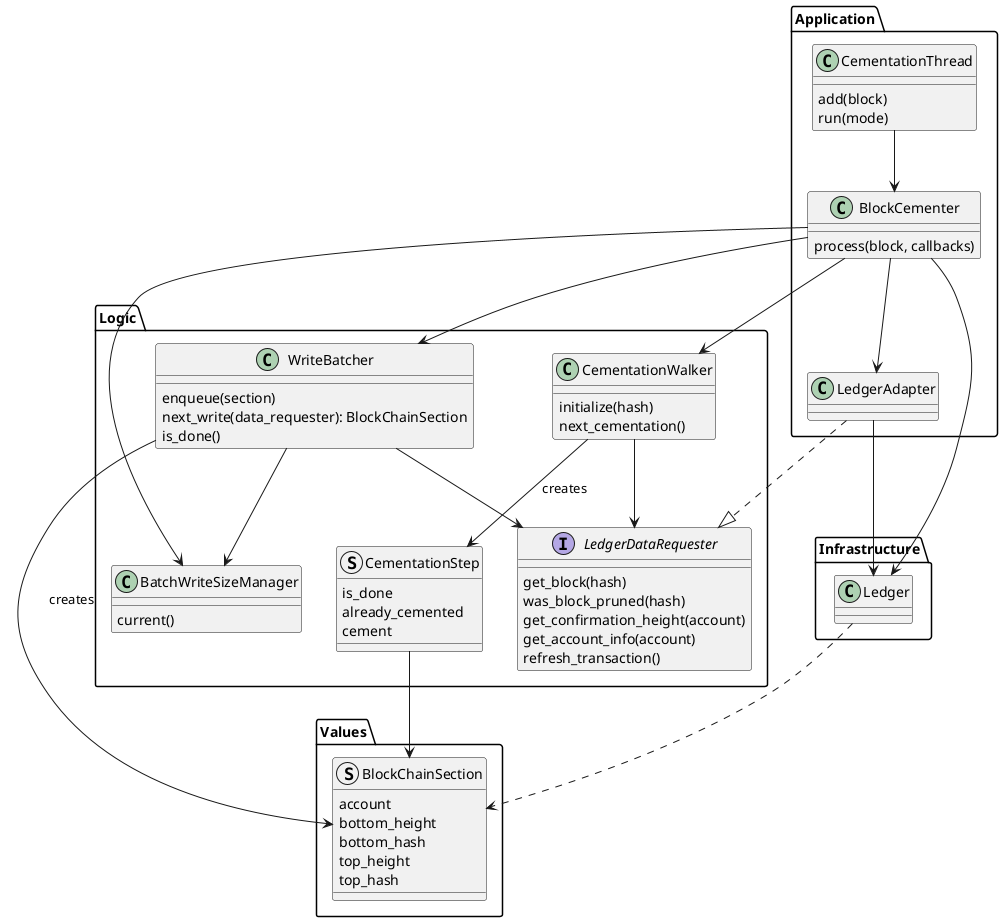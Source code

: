 @startuml "Confirmation Height"

package "Infrastructure" {
    class Ledger
}

package "Logic"{

    class WriteBatcher {
        enqueue(section)
        next_write(data_requester): BlockChainSection
        is_done()
    }

    class BatchWriteSizeManager {
        current()
    }

    interface LedgerDataRequester{
        get_block(hash)
        was_block_pruned(hash)
        get_confirmation_height(account)
        get_account_info(account)
        refresh_transaction()
    }

    struct CementationStep{
        is_done
        already_cemented
        cement
    }

    class CementationWalker{
        initialize(hash)
        next_cementation()
    }

}

package "Values"{
    struct BlockChainSection{
        account
        bottom_height
        bottom_hash
        top_height
        top_hash
    }
}

package "Application"{
    class CementationThread{
        add(block)
        run(mode)
    }

    class BlockCementer{
        process(block, callbacks)
    }

    class LedgerAdapter
}

Ledger ..> BlockChainSection

BlockCementer --> Ledger
BlockCementer --> WriteBatcher
BlockCementer --> BatchWriteSizeManager
BlockCementer --> LedgerAdapter
BlockCementer --> CementationWalker

CementationWalker --> CementationStep: creates
CementationWalker --> LedgerDataRequester

CementationStep --> BlockChainSection

WriteBatcher --> BatchWriteSizeManager
WriteBatcher --> LedgerDataRequester
WriteBatcher --> BlockChainSection: creates

CementationThread --> BlockCementer

LedgerAdapter ..|> LedgerDataRequester
LedgerAdapter --> Ledger

@enduml